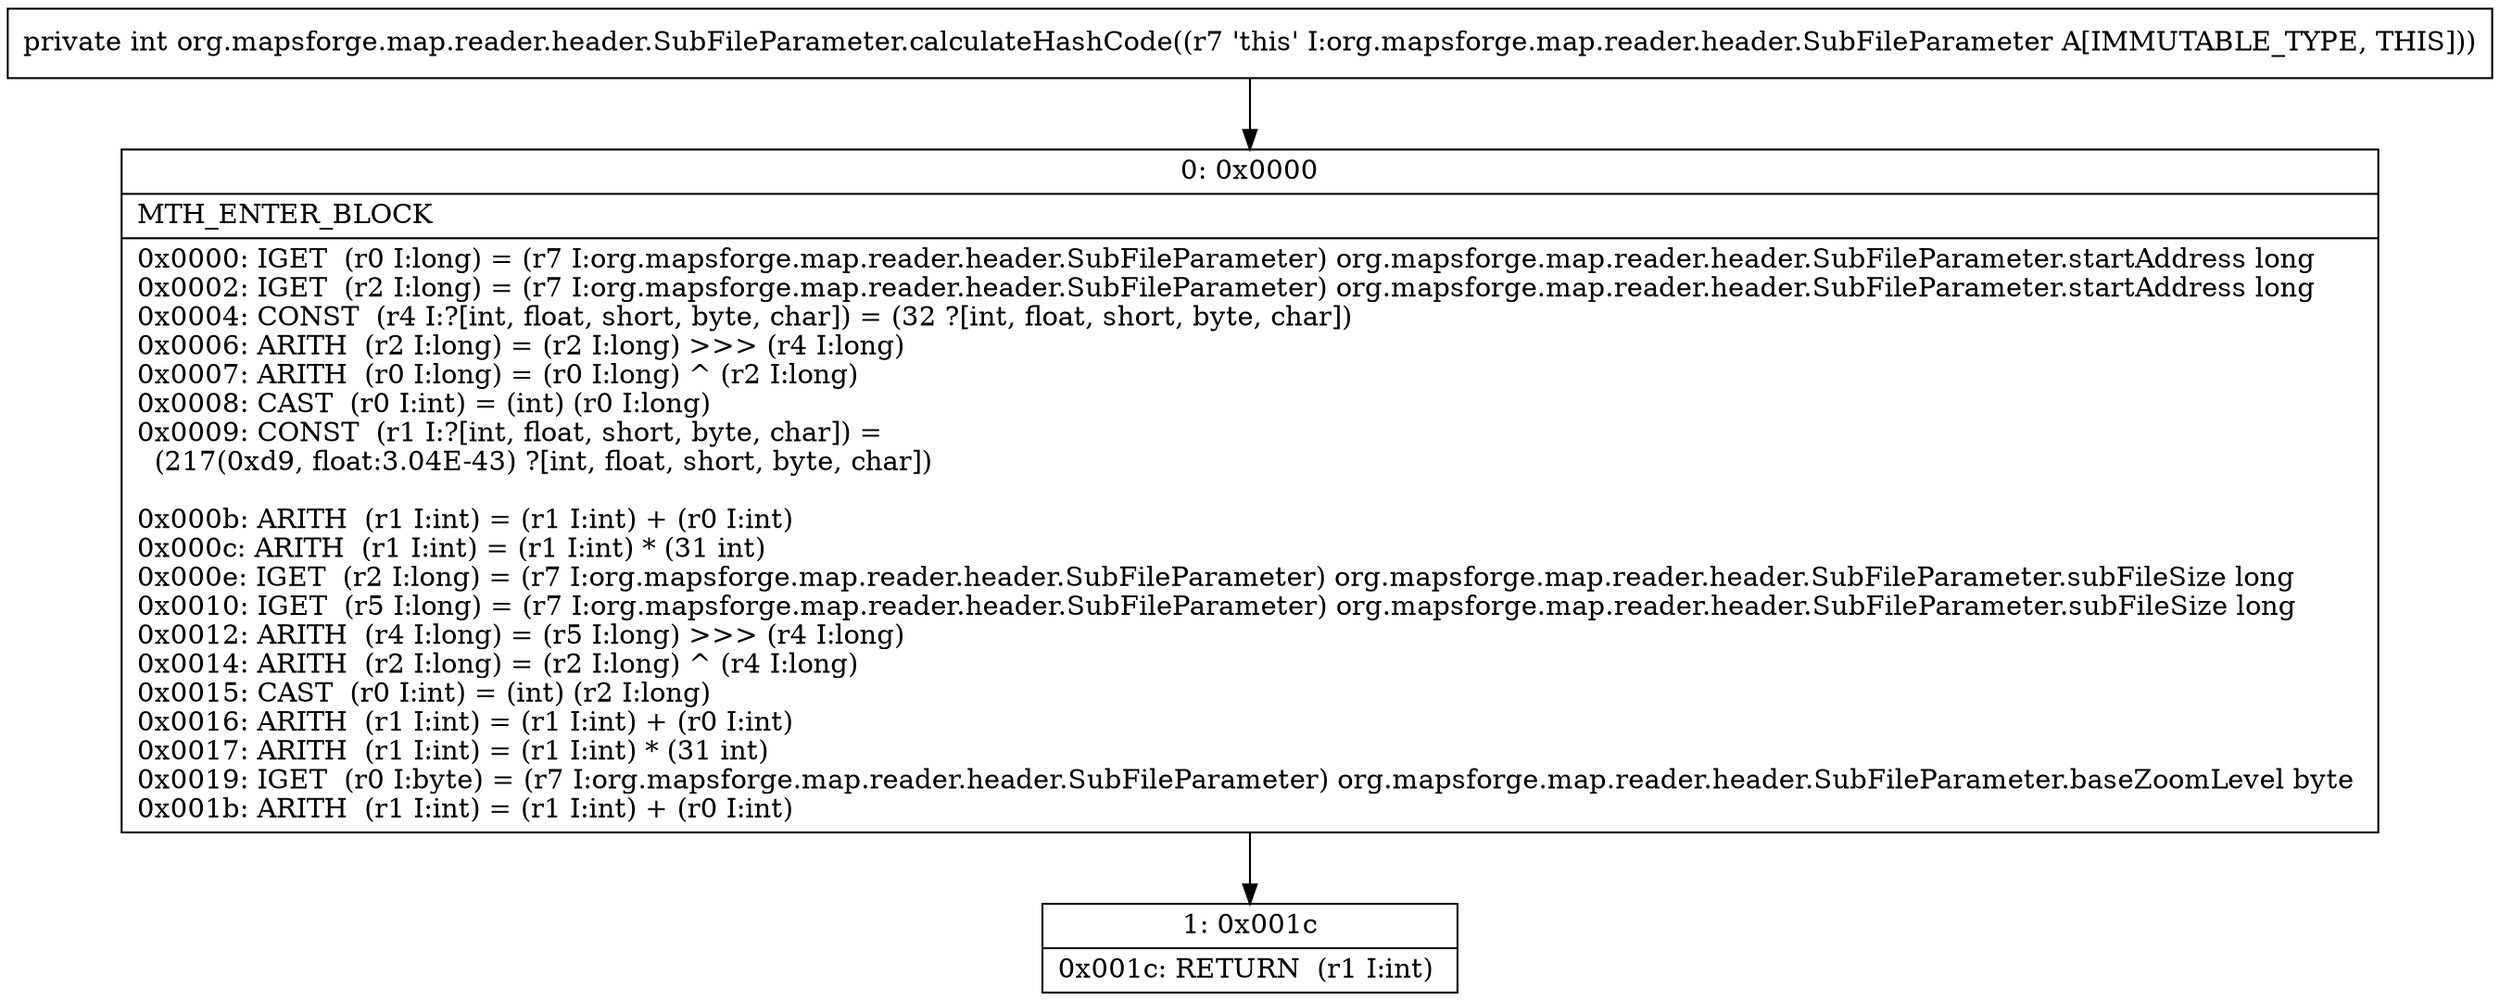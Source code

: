 digraph "CFG fororg.mapsforge.map.reader.header.SubFileParameter.calculateHashCode()I" {
Node_0 [shape=record,label="{0\:\ 0x0000|MTH_ENTER_BLOCK\l|0x0000: IGET  (r0 I:long) = (r7 I:org.mapsforge.map.reader.header.SubFileParameter) org.mapsforge.map.reader.header.SubFileParameter.startAddress long \l0x0002: IGET  (r2 I:long) = (r7 I:org.mapsforge.map.reader.header.SubFileParameter) org.mapsforge.map.reader.header.SubFileParameter.startAddress long \l0x0004: CONST  (r4 I:?[int, float, short, byte, char]) = (32 ?[int, float, short, byte, char]) \l0x0006: ARITH  (r2 I:long) = (r2 I:long) \>\>\> (r4 I:long) \l0x0007: ARITH  (r0 I:long) = (r0 I:long) ^ (r2 I:long) \l0x0008: CAST  (r0 I:int) = (int) (r0 I:long) \l0x0009: CONST  (r1 I:?[int, float, short, byte, char]) = \l  (217(0xd9, float:3.04E\-43) ?[int, float, short, byte, char])\l \l0x000b: ARITH  (r1 I:int) = (r1 I:int) + (r0 I:int) \l0x000c: ARITH  (r1 I:int) = (r1 I:int) * (31 int) \l0x000e: IGET  (r2 I:long) = (r7 I:org.mapsforge.map.reader.header.SubFileParameter) org.mapsforge.map.reader.header.SubFileParameter.subFileSize long \l0x0010: IGET  (r5 I:long) = (r7 I:org.mapsforge.map.reader.header.SubFileParameter) org.mapsforge.map.reader.header.SubFileParameter.subFileSize long \l0x0012: ARITH  (r4 I:long) = (r5 I:long) \>\>\> (r4 I:long) \l0x0014: ARITH  (r2 I:long) = (r2 I:long) ^ (r4 I:long) \l0x0015: CAST  (r0 I:int) = (int) (r2 I:long) \l0x0016: ARITH  (r1 I:int) = (r1 I:int) + (r0 I:int) \l0x0017: ARITH  (r1 I:int) = (r1 I:int) * (31 int) \l0x0019: IGET  (r0 I:byte) = (r7 I:org.mapsforge.map.reader.header.SubFileParameter) org.mapsforge.map.reader.header.SubFileParameter.baseZoomLevel byte \l0x001b: ARITH  (r1 I:int) = (r1 I:int) + (r0 I:int) \l}"];
Node_1 [shape=record,label="{1\:\ 0x001c|0x001c: RETURN  (r1 I:int) \l}"];
MethodNode[shape=record,label="{private int org.mapsforge.map.reader.header.SubFileParameter.calculateHashCode((r7 'this' I:org.mapsforge.map.reader.header.SubFileParameter A[IMMUTABLE_TYPE, THIS])) }"];
MethodNode -> Node_0;
Node_0 -> Node_1;
}


